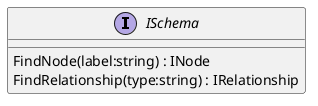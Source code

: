 @startuml
interface ISchema {
    FindNode(label:string) : INode
    FindRelationship(type:string) : IRelationship
}
@enduml
